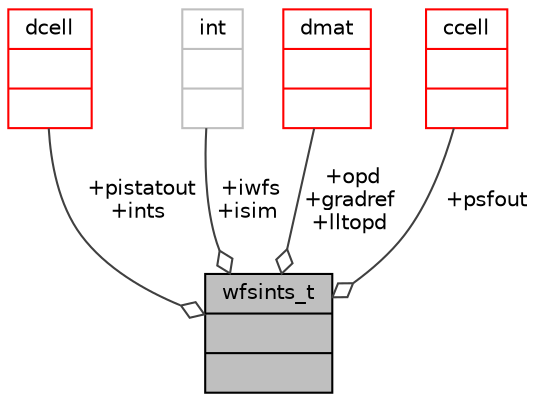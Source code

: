 digraph "wfsints_t"
{
 // INTERACTIVE_SVG=YES
  bgcolor="transparent";
  edge [fontname="Helvetica",fontsize="10",labelfontname="Helvetica",labelfontsize="10"];
  node [fontname="Helvetica",fontsize="10",shape=record];
  Node246 [label="{wfsints_t\n||}",height=0.2,width=0.4,color="black", fillcolor="grey75", style="filled", fontcolor="black"];
  Node247 -> Node246 [color="grey25",fontsize="10",style="solid",label=" +pistatout\n+ints" ,arrowhead="odiamond",fontname="Helvetica"];
  Node247 [label="{dcell\n||}",height=0.2,width=0.4,color="red",URL="$type_8h.html#structdcell"];
  Node249 -> Node246 [color="grey25",fontsize="10",style="solid",label=" +iwfs\n+isim" ,arrowhead="odiamond",fontname="Helvetica"];
  Node249 [label="{int\n||}",height=0.2,width=0.4,color="grey75"];
  Node250 -> Node246 [color="grey25",fontsize="10",style="solid",label=" +opd\n+gradref\n+lltopd" ,arrowhead="odiamond",fontname="Helvetica"];
  Node250 [label="{dmat\n||}",height=0.2,width=0.4,color="red",URL="$type_8h.html#structdmat"];
  Node252 -> Node246 [color="grey25",fontsize="10",style="solid",label=" +psfout" ,arrowhead="odiamond",fontname="Helvetica"];
  Node252 [label="{ccell\n||}",height=0.2,width=0.4,color="red",URL="$type_8h.html#structccell"];
}
